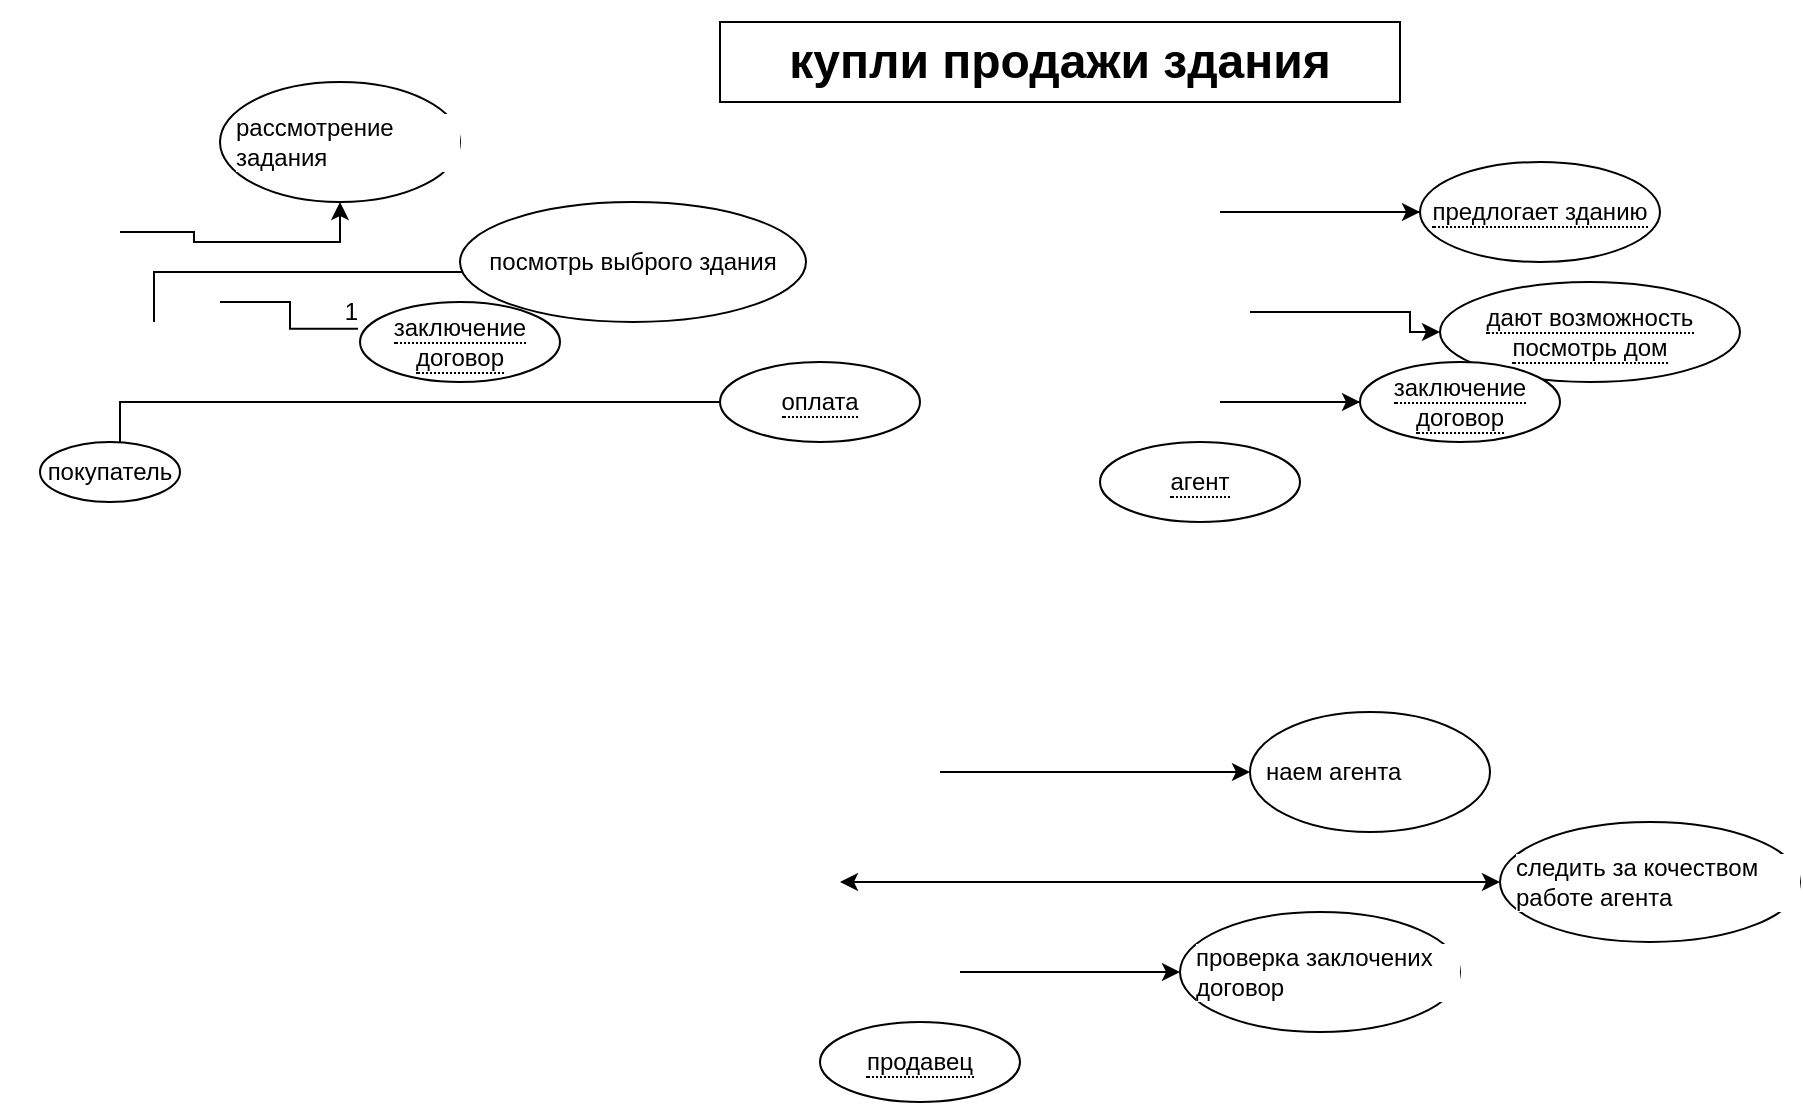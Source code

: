 <mxfile version="15.4.1" type="github"><diagram id="if2bLRPd16L_25jpdswG" name="Page-1"><mxGraphModel dx="1865" dy="547" grid="1" gridSize="10" guides="1" tooltips="1" connect="1" arrows="1" fold="1" page="1" pageScale="1" pageWidth="827" pageHeight="1169" math="0" shadow="0"><root><mxCell id="0"/><mxCell id="1" parent="0"/><mxCell id="8A3Ncr9CTAauJ8mdiHnM-1" value="" style="shape=image;html=1;verticalAlign=top;verticalLabelPosition=bottom;labelBackgroundColor=#ffffff;imageAspect=0;aspect=fixed;image=https://cdn4.iconfinder.com/data/icons/aiga-symbol-signs/492/aiga_toilet_men-128.png;strokeColor=#000000;" vertex="1" parent="1"><mxGeometry x="-490" y="95" width="110" height="110" as="geometry"/></mxCell><mxCell id="8A3Ncr9CTAauJ8mdiHnM-2" value="" style="shape=image;html=1;verticalAlign=top;verticalLabelPosition=bottom;labelBackgroundColor=#ffffff;imageAspect=0;aspect=fixed;image=https://cdn4.iconfinder.com/data/icons/aiga-symbol-signs/492/aiga_toilet_men-128.png" vertex="1" parent="1"><mxGeometry x="50" y="95" width="120" height="120" as="geometry"/></mxCell><mxCell id="8A3Ncr9CTAauJ8mdiHnM-4" value="" style="shape=image;html=1;verticalAlign=top;verticalLabelPosition=bottom;labelBackgroundColor=#ffffff;imageAspect=0;aspect=fixed;image=https://cdn4.iconfinder.com/data/icons/aiga-symbol-signs/492/aiga_toilet_men-128.png" vertex="1" parent="1"><mxGeometry x="-100" y="370" width="140" height="140" as="geometry"/></mxCell><mxCell id="8A3Ncr9CTAauJ8mdiHnM-8" value="" style="edgeStyle=orthogonalEdgeStyle;rounded=0;orthogonalLoop=1;jettySize=auto;html=1;" edge="1" parent="1" source="8A3Ncr9CTAauJ8mdiHnM-5" target="8A3Ncr9CTAauJ8mdiHnM-7"><mxGeometry relative="1" as="geometry"/></mxCell><mxCell id="8A3Ncr9CTAauJ8mdiHnM-5" value="" style="line;strokeWidth=1;rotatable=0;dashed=0;labelPosition=right;align=left;verticalAlign=middle;spacingTop=0;spacingLeft=6;points=[];portConstraint=eastwest;" vertex="1" parent="1"><mxGeometry x="-430" y="110" width="17" height="10" as="geometry"/></mxCell><mxCell id="8A3Ncr9CTAauJ8mdiHnM-6" value="" style="endArrow=none;html=1;rounded=0;edgeStyle=orthogonalEdgeStyle;" edge="1" parent="1" target="8A3Ncr9CTAauJ8mdiHnM-10"><mxGeometry relative="1" as="geometry"><mxPoint x="-413" y="160" as="sourcePoint"/><mxPoint x="-273" y="160" as="targetPoint"/><Array as="points"><mxPoint x="-413" y="135"/></Array></mxGeometry></mxCell><mxCell id="8A3Ncr9CTAauJ8mdiHnM-7" value="рассмотрение задания" style="ellipse;whiteSpace=wrap;html=1;dashed=0;align=left;strokeWidth=1;labelBackgroundColor=#ffffff;spacingTop=0;spacingLeft=6;" vertex="1" parent="1"><mxGeometry x="-380" y="40" width="120" height="60" as="geometry"/></mxCell><mxCell id="8A3Ncr9CTAauJ8mdiHnM-9" value="покупатель" style="ellipse;whiteSpace=wrap;html=1;align=center;strokeColor=#000000;" vertex="1" parent="1"><mxGeometry x="-470" y="220" width="70" height="30" as="geometry"/></mxCell><mxCell id="8A3Ncr9CTAauJ8mdiHnM-10" value="посмотрь выброго здания" style="ellipse;whiteSpace=wrap;html=1;align=center;strokeColor=#000000;" vertex="1" parent="1"><mxGeometry x="-260" y="100" width="173" height="60" as="geometry"/></mxCell><mxCell id="8A3Ncr9CTAauJ8mdiHnM-11" value="" style="endArrow=none;html=1;rounded=0;edgeStyle=orthogonalEdgeStyle;entryX=-0.01;entryY=0.335;entryDx=0;entryDy=0;entryPerimeter=0;" edge="1" parent="1" source="8A3Ncr9CTAauJ8mdiHnM-1" target="8A3Ncr9CTAauJ8mdiHnM-13"><mxGeometry relative="1" as="geometry"><mxPoint x="-410" y="170" as="sourcePoint"/><mxPoint x="-310" y="170" as="targetPoint"/><Array as="points"/></mxGeometry></mxCell><mxCell id="8A3Ncr9CTAauJ8mdiHnM-12" value="1" style="resizable=0;html=1;align=right;verticalAlign=bottom;strokeColor=#000000;" connectable="0" vertex="1" parent="8A3Ncr9CTAauJ8mdiHnM-11"><mxGeometry x="1" relative="1" as="geometry"/></mxCell><mxCell id="8A3Ncr9CTAauJ8mdiHnM-13" value="&lt;span style=&quot;border-bottom: 1px dotted&quot;&gt;заключение договор&lt;/span&gt;" style="ellipse;whiteSpace=wrap;html=1;align=center;strokeColor=#000000;" vertex="1" parent="1"><mxGeometry x="-310" y="150" width="100" height="40" as="geometry"/></mxCell><mxCell id="8A3Ncr9CTAauJ8mdiHnM-15" value="" style="endArrow=none;html=1;rounded=0;edgeStyle=orthogonalEdgeStyle;" edge="1" parent="1" target="8A3Ncr9CTAauJ8mdiHnM-16"><mxGeometry relative="1" as="geometry"><mxPoint x="-430" y="220" as="sourcePoint"/><mxPoint x="-270" y="220" as="targetPoint"/><Array as="points"><mxPoint x="-430" y="200"/></Array></mxGeometry></mxCell><mxCell id="8A3Ncr9CTAauJ8mdiHnM-16" value="&lt;span style=&quot;border-bottom: 1px dotted&quot;&gt;оплата&lt;/span&gt;" style="ellipse;whiteSpace=wrap;html=1;align=center;strokeColor=#000000;" vertex="1" parent="1"><mxGeometry x="-130" y="180" width="100" height="40" as="geometry"/></mxCell><mxCell id="8A3Ncr9CTAauJ8mdiHnM-17" value="&lt;span style=&quot;border-bottom: 1px dotted&quot;&gt;агент&lt;/span&gt;" style="ellipse;whiteSpace=wrap;html=1;align=center;strokeColor=#000000;" vertex="1" parent="1"><mxGeometry x="60" y="220" width="100" height="40" as="geometry"/></mxCell><mxCell id="8A3Ncr9CTAauJ8mdiHnM-20" value="" style="edgeStyle=orthogonalEdgeStyle;rounded=0;orthogonalLoop=1;jettySize=auto;html=1;" edge="1" parent="1" source="8A3Ncr9CTAauJ8mdiHnM-18" target="8A3Ncr9CTAauJ8mdiHnM-19"><mxGeometry relative="1" as="geometry"/></mxCell><mxCell id="8A3Ncr9CTAauJ8mdiHnM-18" value="" style="line;strokeWidth=1;rotatable=0;dashed=0;labelPosition=right;align=left;verticalAlign=middle;spacingTop=0;spacingLeft=6;points=[];portConstraint=eastwest;" vertex="1" parent="1"><mxGeometry x="120" y="100" width="90" height="10" as="geometry"/></mxCell><mxCell id="8A3Ncr9CTAauJ8mdiHnM-19" value="&lt;span style=&quot;border-bottom: 1px dotted&quot;&gt;предлогает зданию&lt;/span&gt;" style="ellipse;whiteSpace=wrap;html=1;align=center;strokeColor=#000000;" vertex="1" parent="1"><mxGeometry x="220" y="80" width="120" height="50" as="geometry"/></mxCell><mxCell id="8A3Ncr9CTAauJ8mdiHnM-23" value="" style="edgeStyle=orthogonalEdgeStyle;rounded=0;orthogonalLoop=1;jettySize=auto;html=1;" edge="1" parent="1" source="8A3Ncr9CTAauJ8mdiHnM-21" target="8A3Ncr9CTAauJ8mdiHnM-22"><mxGeometry relative="1" as="geometry"/></mxCell><mxCell id="8A3Ncr9CTAauJ8mdiHnM-21" value="" style="line;strokeWidth=1;rotatable=0;dashed=0;labelPosition=right;align=left;verticalAlign=middle;spacingTop=0;spacingLeft=6;points=[];portConstraint=eastwest;" vertex="1" parent="1"><mxGeometry x="135" y="150" width="60" height="10" as="geometry"/></mxCell><mxCell id="8A3Ncr9CTAauJ8mdiHnM-22" value="&lt;span style=&quot;border-bottom: 1px dotted&quot;&gt;дают возможность посмотрь дом&lt;/span&gt;" style="ellipse;whiteSpace=wrap;html=1;align=center;strokeColor=#000000;" vertex="1" parent="1"><mxGeometry x="230" y="140" width="150" height="50" as="geometry"/></mxCell><mxCell id="8A3Ncr9CTAauJ8mdiHnM-27" value="" style="edgeStyle=orthogonalEdgeStyle;rounded=0;orthogonalLoop=1;jettySize=auto;html=1;" edge="1" parent="1" source="8A3Ncr9CTAauJ8mdiHnM-25" target="8A3Ncr9CTAauJ8mdiHnM-26"><mxGeometry relative="1" as="geometry"/></mxCell><mxCell id="8A3Ncr9CTAauJ8mdiHnM-25" value="" style="line;strokeWidth=1;rotatable=0;dashed=0;labelPosition=right;align=left;verticalAlign=middle;spacingTop=0;spacingLeft=6;points=[];portConstraint=eastwest;" vertex="1" parent="1"><mxGeometry x="120" y="195" width="60" height="10" as="geometry"/></mxCell><mxCell id="8A3Ncr9CTAauJ8mdiHnM-26" value="&lt;span style=&quot;border-bottom: 1px dotted&quot;&gt;заключение договор&lt;/span&gt;" style="ellipse;whiteSpace=wrap;html=1;align=center;strokeColor=#000000;" vertex="1" parent="1"><mxGeometry x="190" y="180" width="100" height="40" as="geometry"/></mxCell><mxCell id="8A3Ncr9CTAauJ8mdiHnM-28" value="&lt;span style=&quot;border-bottom: 1px dotted&quot;&gt;продавец&lt;/span&gt;" style="ellipse;whiteSpace=wrap;html=1;align=center;strokeColor=#000000;" vertex="1" parent="1"><mxGeometry x="-80" y="510" width="100" height="40" as="geometry"/></mxCell><mxCell id="8A3Ncr9CTAauJ8mdiHnM-31" value="" style="edgeStyle=orthogonalEdgeStyle;rounded=0;orthogonalLoop=1;jettySize=auto;html=1;" edge="1" parent="1" source="8A3Ncr9CTAauJ8mdiHnM-29" target="8A3Ncr9CTAauJ8mdiHnM-30"><mxGeometry relative="1" as="geometry"/></mxCell><mxCell id="8A3Ncr9CTAauJ8mdiHnM-29" value="" style="line;strokeWidth=1;rotatable=0;dashed=0;labelPosition=right;align=left;verticalAlign=middle;spacingTop=0;spacingLeft=6;points=[];portConstraint=eastwest;" vertex="1" parent="1"><mxGeometry x="-20" y="380" width="60" height="10" as="geometry"/></mxCell><mxCell id="8A3Ncr9CTAauJ8mdiHnM-30" value="наем агента" style="ellipse;whiteSpace=wrap;html=1;dashed=0;align=left;strokeWidth=1;labelBackgroundColor=#ffffff;spacingTop=0;spacingLeft=6;" vertex="1" parent="1"><mxGeometry x="135" y="355" width="120" height="60" as="geometry"/></mxCell><mxCell id="8A3Ncr9CTAauJ8mdiHnM-32" value="" style="line;strokeWidth=1;rotatable=0;dashed=0;labelPosition=right;align=left;verticalAlign=middle;spacingTop=0;spacingLeft=6;points=[];portConstraint=eastwest;" vertex="1" parent="1"><mxGeometry y="380" width="60" height="10" as="geometry"/></mxCell><mxCell id="8A3Ncr9CTAauJ8mdiHnM-33" value="" style="line;strokeWidth=1;rotatable=0;dashed=0;labelPosition=right;align=left;verticalAlign=middle;spacingTop=0;spacingLeft=6;points=[];portConstraint=eastwest;" vertex="1" parent="1"><mxGeometry y="380" width="60" height="10" as="geometry"/></mxCell><mxCell id="8A3Ncr9CTAauJ8mdiHnM-37" value="" style="edgeStyle=orthogonalEdgeStyle;rounded=0;orthogonalLoop=1;jettySize=auto;html=1;" edge="1" parent="1" source="8A3Ncr9CTAauJ8mdiHnM-34" target="8A3Ncr9CTAauJ8mdiHnM-36"><mxGeometry relative="1" as="geometry"/></mxCell><mxCell id="8A3Ncr9CTAauJ8mdiHnM-39" value="" style="edgeStyle=orthogonalEdgeStyle;rounded=0;orthogonalLoop=1;jettySize=auto;html=1;" edge="1" parent="1" source="8A3Ncr9CTAauJ8mdiHnM-34"><mxGeometry relative="1" as="geometry"><mxPoint x="-70" y="440" as="targetPoint"/></mxGeometry></mxCell><mxCell id="8A3Ncr9CTAauJ8mdiHnM-34" value="" style="line;strokeWidth=1;rotatable=0;dashed=0;labelPosition=right;align=left;verticalAlign=middle;spacingTop=0;spacingLeft=6;points=[];portConstraint=eastwest;" vertex="1" parent="1"><mxGeometry x="10" y="435" width="60" height="10" as="geometry"/></mxCell><mxCell id="8A3Ncr9CTAauJ8mdiHnM-36" value="следить за кочеством работе агента" style="ellipse;whiteSpace=wrap;html=1;dashed=0;align=left;strokeWidth=1;labelBackgroundColor=#ffffff;spacingTop=0;spacingLeft=6;" vertex="1" parent="1"><mxGeometry x="260" y="410" width="150" height="60" as="geometry"/></mxCell><mxCell id="8A3Ncr9CTAauJ8mdiHnM-43" value="" style="edgeStyle=orthogonalEdgeStyle;rounded=0;orthogonalLoop=1;jettySize=auto;html=1;" edge="1" parent="1" source="8A3Ncr9CTAauJ8mdiHnM-40" target="8A3Ncr9CTAauJ8mdiHnM-42"><mxGeometry relative="1" as="geometry"/></mxCell><mxCell id="8A3Ncr9CTAauJ8mdiHnM-40" value="" style="line;strokeWidth=1;rotatable=0;dashed=0;labelPosition=right;align=left;verticalAlign=middle;spacingTop=0;spacingLeft=6;points=[];portConstraint=eastwest;" vertex="1" parent="1"><mxGeometry x="-10" y="480" width="60" height="10" as="geometry"/></mxCell><mxCell id="8A3Ncr9CTAauJ8mdiHnM-42" value="проверка заклочених договор" style="ellipse;whiteSpace=wrap;html=1;dashed=0;align=left;strokeWidth=1;labelBackgroundColor=#ffffff;spacingTop=0;spacingLeft=6;" vertex="1" parent="1"><mxGeometry x="100" y="455" width="140" height="60" as="geometry"/></mxCell><mxCell id="8A3Ncr9CTAauJ8mdiHnM-47" value="&lt;h1&gt;&lt;b&gt;купли продажи здания&lt;/b&gt;&lt;/h1&gt;" style="whiteSpace=wrap;html=1;align=center;strokeColor=#000000;" vertex="1" parent="1"><mxGeometry x="-130" y="10" width="340" height="40" as="geometry"/></mxCell></root></mxGraphModel></diagram></mxfile>